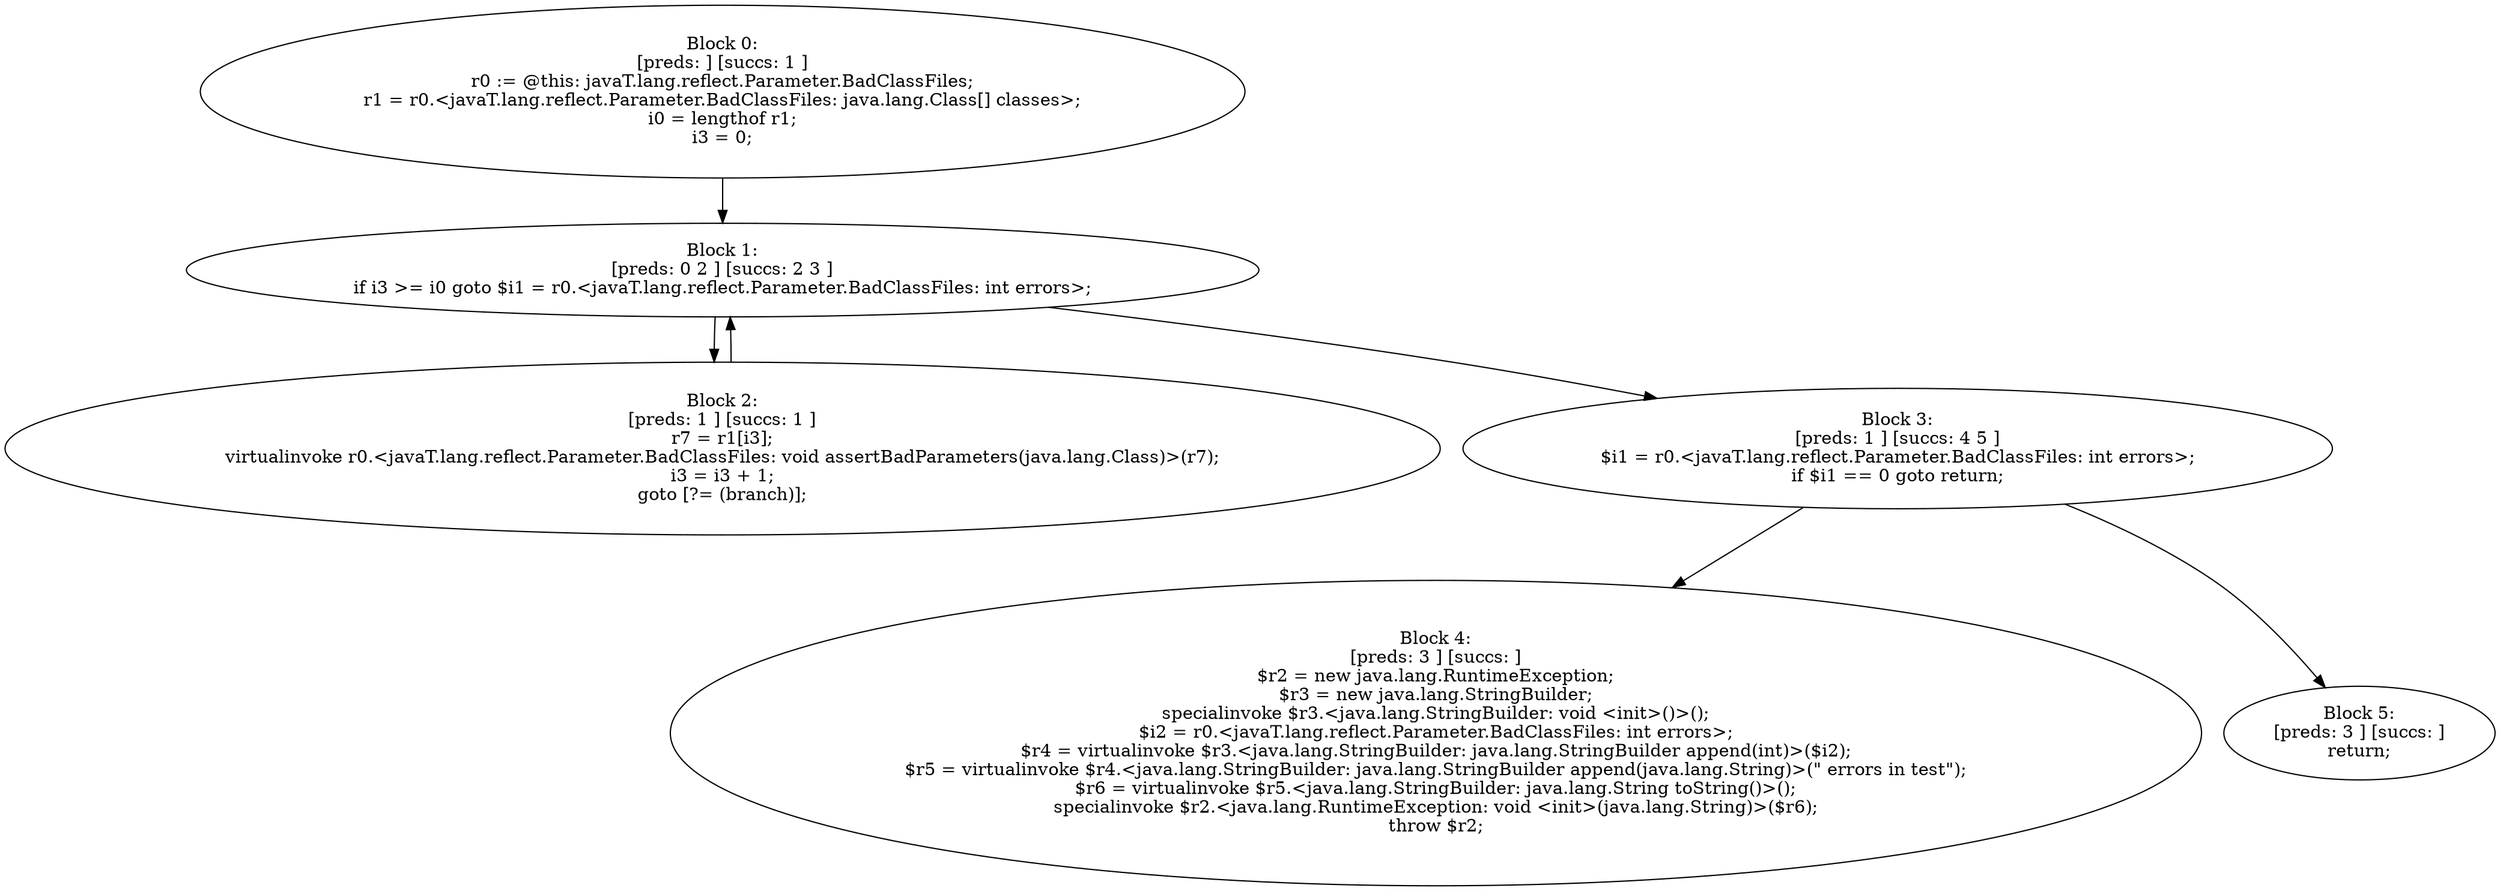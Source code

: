 digraph "unitGraph" {
    "Block 0:
[preds: ] [succs: 1 ]
r0 := @this: javaT.lang.reflect.Parameter.BadClassFiles;
r1 = r0.<javaT.lang.reflect.Parameter.BadClassFiles: java.lang.Class[] classes>;
i0 = lengthof r1;
i3 = 0;
"
    "Block 1:
[preds: 0 2 ] [succs: 2 3 ]
if i3 >= i0 goto $i1 = r0.<javaT.lang.reflect.Parameter.BadClassFiles: int errors>;
"
    "Block 2:
[preds: 1 ] [succs: 1 ]
r7 = r1[i3];
virtualinvoke r0.<javaT.lang.reflect.Parameter.BadClassFiles: void assertBadParameters(java.lang.Class)>(r7);
i3 = i3 + 1;
goto [?= (branch)];
"
    "Block 3:
[preds: 1 ] [succs: 4 5 ]
$i1 = r0.<javaT.lang.reflect.Parameter.BadClassFiles: int errors>;
if $i1 == 0 goto return;
"
    "Block 4:
[preds: 3 ] [succs: ]
$r2 = new java.lang.RuntimeException;
$r3 = new java.lang.StringBuilder;
specialinvoke $r3.<java.lang.StringBuilder: void <init>()>();
$i2 = r0.<javaT.lang.reflect.Parameter.BadClassFiles: int errors>;
$r4 = virtualinvoke $r3.<java.lang.StringBuilder: java.lang.StringBuilder append(int)>($i2);
$r5 = virtualinvoke $r4.<java.lang.StringBuilder: java.lang.StringBuilder append(java.lang.String)>(\" errors in test\");
$r6 = virtualinvoke $r5.<java.lang.StringBuilder: java.lang.String toString()>();
specialinvoke $r2.<java.lang.RuntimeException: void <init>(java.lang.String)>($r6);
throw $r2;
"
    "Block 5:
[preds: 3 ] [succs: ]
return;
"
    "Block 0:
[preds: ] [succs: 1 ]
r0 := @this: javaT.lang.reflect.Parameter.BadClassFiles;
r1 = r0.<javaT.lang.reflect.Parameter.BadClassFiles: java.lang.Class[] classes>;
i0 = lengthof r1;
i3 = 0;
"->"Block 1:
[preds: 0 2 ] [succs: 2 3 ]
if i3 >= i0 goto $i1 = r0.<javaT.lang.reflect.Parameter.BadClassFiles: int errors>;
";
    "Block 1:
[preds: 0 2 ] [succs: 2 3 ]
if i3 >= i0 goto $i1 = r0.<javaT.lang.reflect.Parameter.BadClassFiles: int errors>;
"->"Block 2:
[preds: 1 ] [succs: 1 ]
r7 = r1[i3];
virtualinvoke r0.<javaT.lang.reflect.Parameter.BadClassFiles: void assertBadParameters(java.lang.Class)>(r7);
i3 = i3 + 1;
goto [?= (branch)];
";
    "Block 1:
[preds: 0 2 ] [succs: 2 3 ]
if i3 >= i0 goto $i1 = r0.<javaT.lang.reflect.Parameter.BadClassFiles: int errors>;
"->"Block 3:
[preds: 1 ] [succs: 4 5 ]
$i1 = r0.<javaT.lang.reflect.Parameter.BadClassFiles: int errors>;
if $i1 == 0 goto return;
";
    "Block 2:
[preds: 1 ] [succs: 1 ]
r7 = r1[i3];
virtualinvoke r0.<javaT.lang.reflect.Parameter.BadClassFiles: void assertBadParameters(java.lang.Class)>(r7);
i3 = i3 + 1;
goto [?= (branch)];
"->"Block 1:
[preds: 0 2 ] [succs: 2 3 ]
if i3 >= i0 goto $i1 = r0.<javaT.lang.reflect.Parameter.BadClassFiles: int errors>;
";
    "Block 3:
[preds: 1 ] [succs: 4 5 ]
$i1 = r0.<javaT.lang.reflect.Parameter.BadClassFiles: int errors>;
if $i1 == 0 goto return;
"->"Block 4:
[preds: 3 ] [succs: ]
$r2 = new java.lang.RuntimeException;
$r3 = new java.lang.StringBuilder;
specialinvoke $r3.<java.lang.StringBuilder: void <init>()>();
$i2 = r0.<javaT.lang.reflect.Parameter.BadClassFiles: int errors>;
$r4 = virtualinvoke $r3.<java.lang.StringBuilder: java.lang.StringBuilder append(int)>($i2);
$r5 = virtualinvoke $r4.<java.lang.StringBuilder: java.lang.StringBuilder append(java.lang.String)>(\" errors in test\");
$r6 = virtualinvoke $r5.<java.lang.StringBuilder: java.lang.String toString()>();
specialinvoke $r2.<java.lang.RuntimeException: void <init>(java.lang.String)>($r6);
throw $r2;
";
    "Block 3:
[preds: 1 ] [succs: 4 5 ]
$i1 = r0.<javaT.lang.reflect.Parameter.BadClassFiles: int errors>;
if $i1 == 0 goto return;
"->"Block 5:
[preds: 3 ] [succs: ]
return;
";
}
